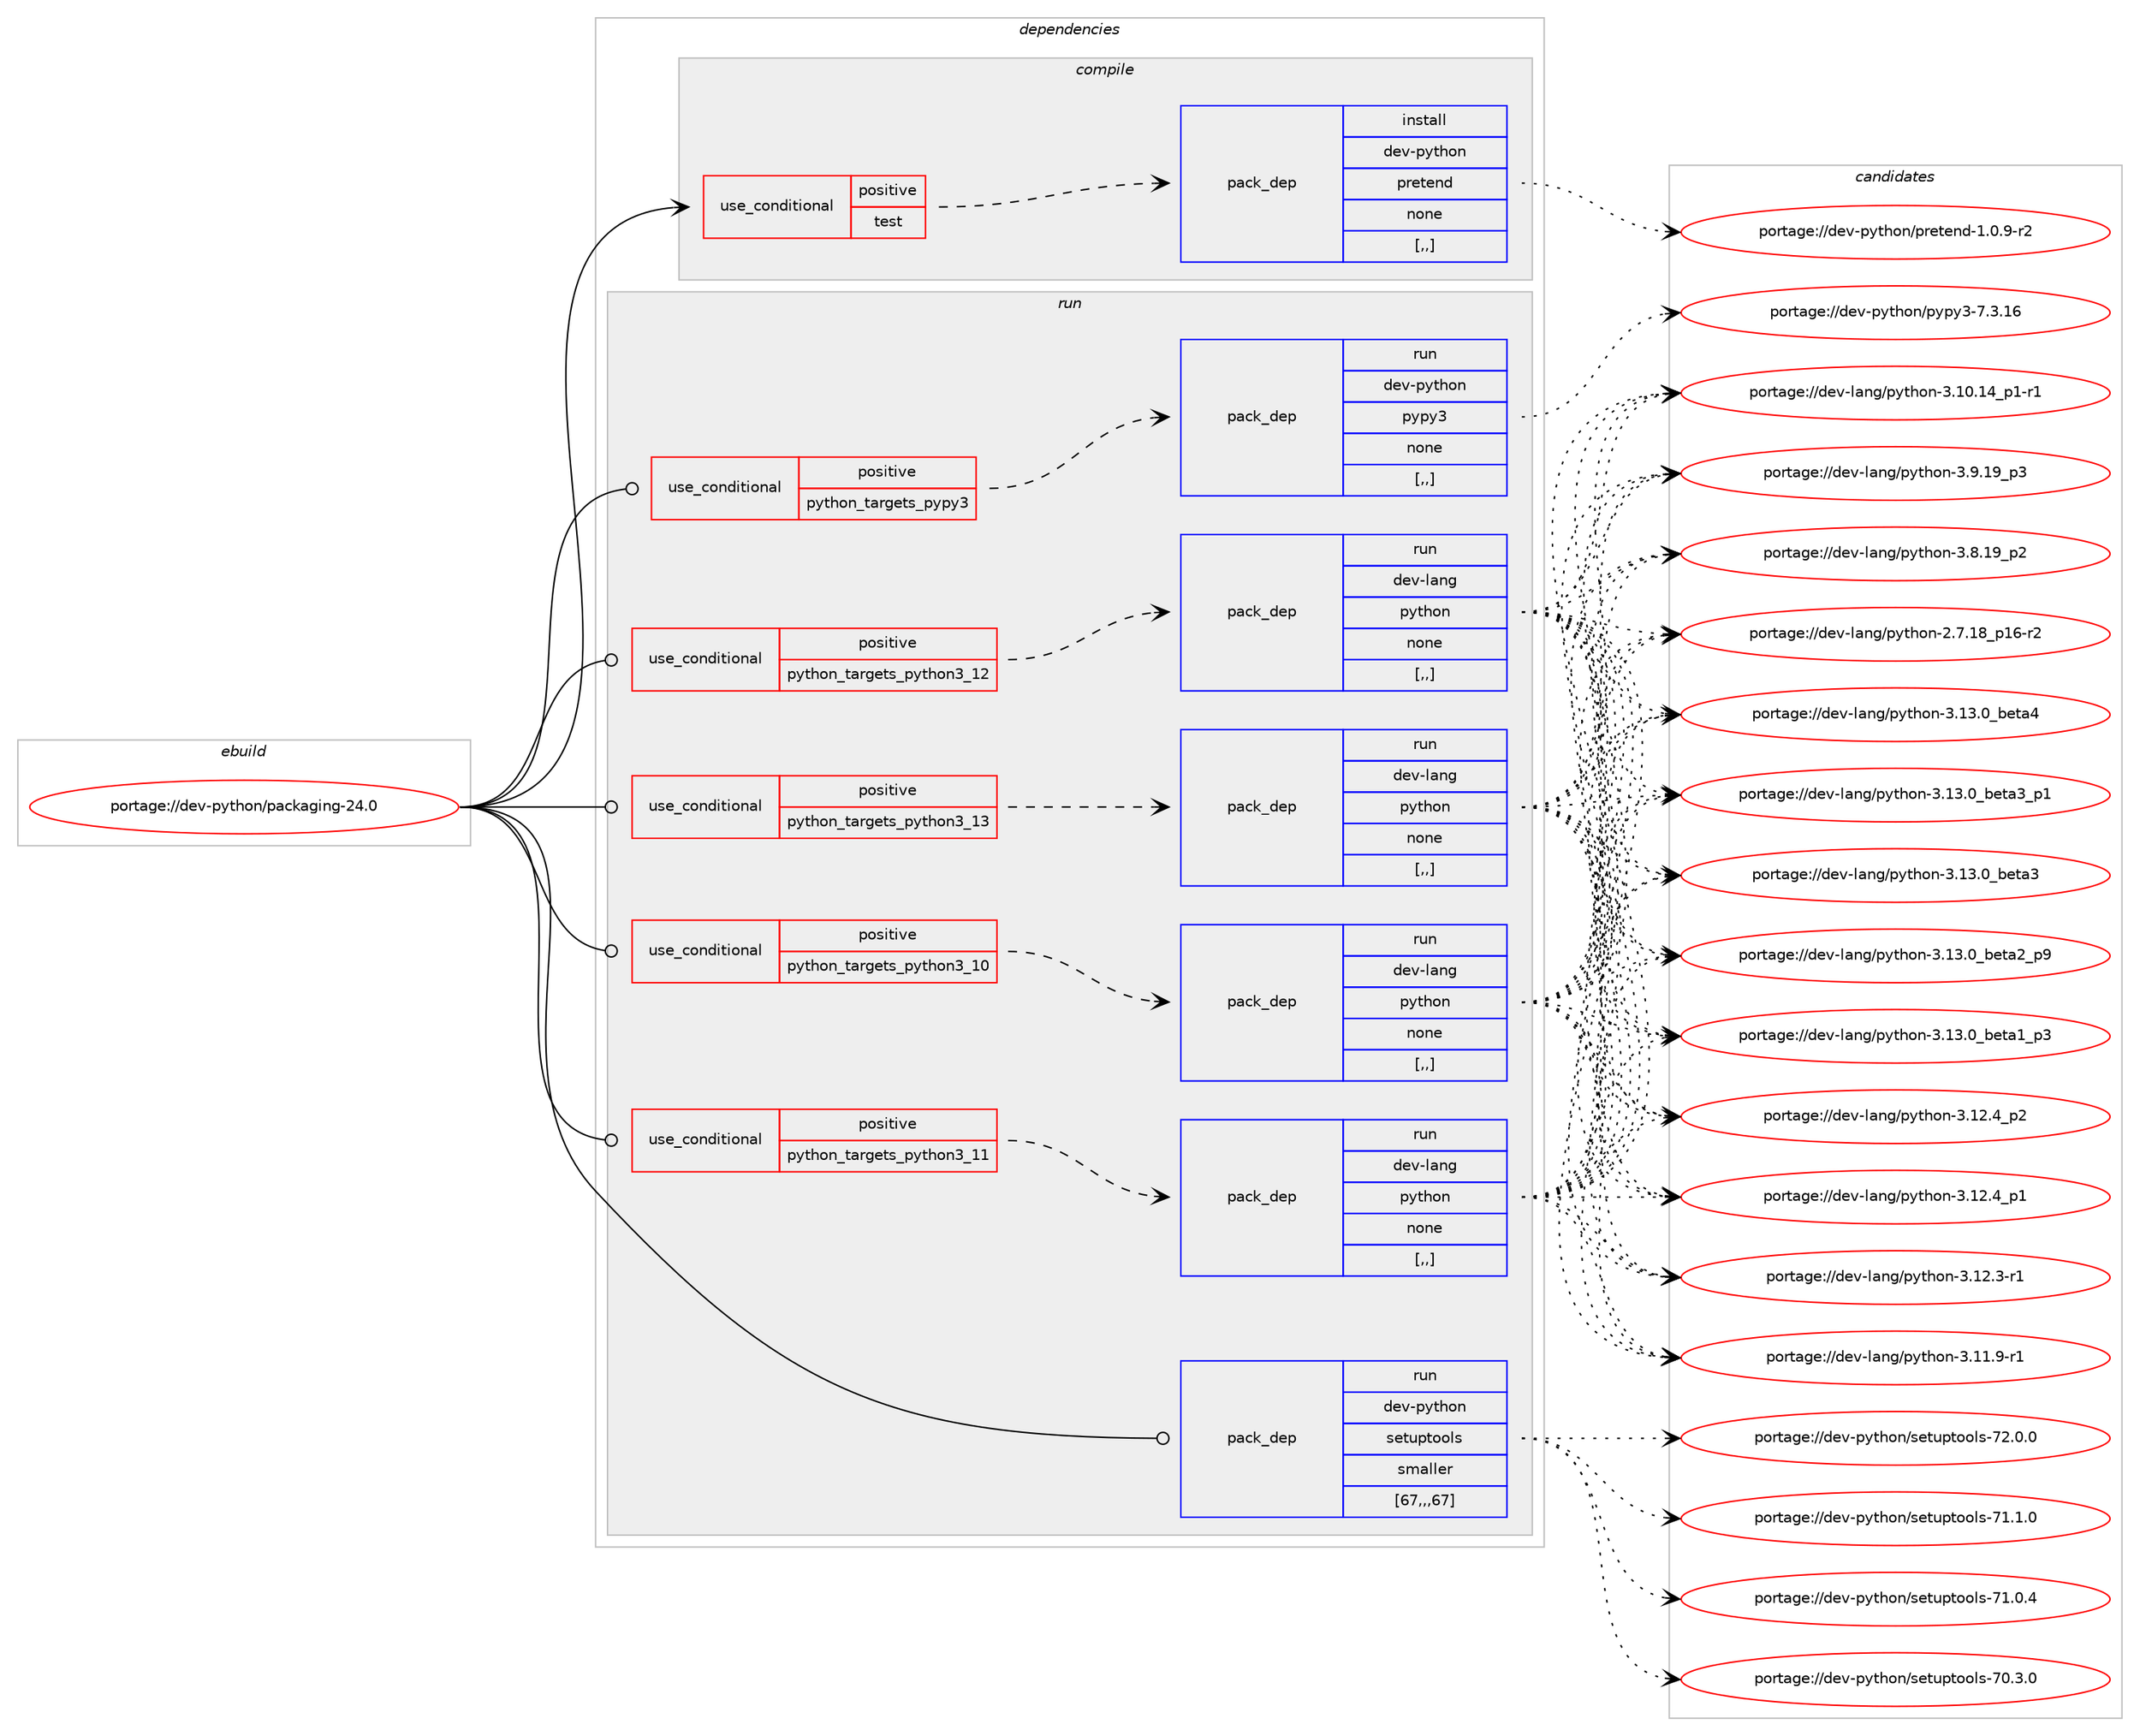 digraph prolog {

# *************
# Graph options
# *************

newrank=true;
concentrate=true;
compound=true;
graph [rankdir=LR,fontname=Helvetica,fontsize=10,ranksep=1.5];#, ranksep=2.5, nodesep=0.2];
edge  [arrowhead=vee];
node  [fontname=Helvetica,fontsize=10];

# **********
# The ebuild
# **********

subgraph cluster_leftcol {
color=gray;
label=<<i>ebuild</i>>;
id [label="portage://dev-python/packaging-24.0", color=red, width=4, href="../dev-python/packaging-24.0.svg"];
}

# ****************
# The dependencies
# ****************

subgraph cluster_midcol {
color=gray;
label=<<i>dependencies</i>>;
subgraph cluster_compile {
fillcolor="#eeeeee";
style=filled;
label=<<i>compile</i>>;
subgraph cond35615 {
dependency153467 [label=<<TABLE BORDER="0" CELLBORDER="1" CELLSPACING="0" CELLPADDING="4"><TR><TD ROWSPAN="3" CELLPADDING="10">use_conditional</TD></TR><TR><TD>positive</TD></TR><TR><TD>test</TD></TR></TABLE>>, shape=none, color=red];
subgraph pack116603 {
dependency153468 [label=<<TABLE BORDER="0" CELLBORDER="1" CELLSPACING="0" CELLPADDING="4" WIDTH="220"><TR><TD ROWSPAN="6" CELLPADDING="30">pack_dep</TD></TR><TR><TD WIDTH="110">install</TD></TR><TR><TD>dev-python</TD></TR><TR><TD>pretend</TD></TR><TR><TD>none</TD></TR><TR><TD>[,,]</TD></TR></TABLE>>, shape=none, color=blue];
}
dependency153467:e -> dependency153468:w [weight=20,style="dashed",arrowhead="vee"];
}
id:e -> dependency153467:w [weight=20,style="solid",arrowhead="vee"];
}
subgraph cluster_compileandrun {
fillcolor="#eeeeee";
style=filled;
label=<<i>compile and run</i>>;
}
subgraph cluster_run {
fillcolor="#eeeeee";
style=filled;
label=<<i>run</i>>;
subgraph cond35616 {
dependency153469 [label=<<TABLE BORDER="0" CELLBORDER="1" CELLSPACING="0" CELLPADDING="4"><TR><TD ROWSPAN="3" CELLPADDING="10">use_conditional</TD></TR><TR><TD>positive</TD></TR><TR><TD>python_targets_pypy3</TD></TR></TABLE>>, shape=none, color=red];
subgraph pack116604 {
dependency153470 [label=<<TABLE BORDER="0" CELLBORDER="1" CELLSPACING="0" CELLPADDING="4" WIDTH="220"><TR><TD ROWSPAN="6" CELLPADDING="30">pack_dep</TD></TR><TR><TD WIDTH="110">run</TD></TR><TR><TD>dev-python</TD></TR><TR><TD>pypy3</TD></TR><TR><TD>none</TD></TR><TR><TD>[,,]</TD></TR></TABLE>>, shape=none, color=blue];
}
dependency153469:e -> dependency153470:w [weight=20,style="dashed",arrowhead="vee"];
}
id:e -> dependency153469:w [weight=20,style="solid",arrowhead="odot"];
subgraph cond35617 {
dependency153471 [label=<<TABLE BORDER="0" CELLBORDER="1" CELLSPACING="0" CELLPADDING="4"><TR><TD ROWSPAN="3" CELLPADDING="10">use_conditional</TD></TR><TR><TD>positive</TD></TR><TR><TD>python_targets_python3_10</TD></TR></TABLE>>, shape=none, color=red];
subgraph pack116605 {
dependency153472 [label=<<TABLE BORDER="0" CELLBORDER="1" CELLSPACING="0" CELLPADDING="4" WIDTH="220"><TR><TD ROWSPAN="6" CELLPADDING="30">pack_dep</TD></TR><TR><TD WIDTH="110">run</TD></TR><TR><TD>dev-lang</TD></TR><TR><TD>python</TD></TR><TR><TD>none</TD></TR><TR><TD>[,,]</TD></TR></TABLE>>, shape=none, color=blue];
}
dependency153471:e -> dependency153472:w [weight=20,style="dashed",arrowhead="vee"];
}
id:e -> dependency153471:w [weight=20,style="solid",arrowhead="odot"];
subgraph cond35618 {
dependency153473 [label=<<TABLE BORDER="0" CELLBORDER="1" CELLSPACING="0" CELLPADDING="4"><TR><TD ROWSPAN="3" CELLPADDING="10">use_conditional</TD></TR><TR><TD>positive</TD></TR><TR><TD>python_targets_python3_11</TD></TR></TABLE>>, shape=none, color=red];
subgraph pack116606 {
dependency153474 [label=<<TABLE BORDER="0" CELLBORDER="1" CELLSPACING="0" CELLPADDING="4" WIDTH="220"><TR><TD ROWSPAN="6" CELLPADDING="30">pack_dep</TD></TR><TR><TD WIDTH="110">run</TD></TR><TR><TD>dev-lang</TD></TR><TR><TD>python</TD></TR><TR><TD>none</TD></TR><TR><TD>[,,]</TD></TR></TABLE>>, shape=none, color=blue];
}
dependency153473:e -> dependency153474:w [weight=20,style="dashed",arrowhead="vee"];
}
id:e -> dependency153473:w [weight=20,style="solid",arrowhead="odot"];
subgraph cond35619 {
dependency153475 [label=<<TABLE BORDER="0" CELLBORDER="1" CELLSPACING="0" CELLPADDING="4"><TR><TD ROWSPAN="3" CELLPADDING="10">use_conditional</TD></TR><TR><TD>positive</TD></TR><TR><TD>python_targets_python3_12</TD></TR></TABLE>>, shape=none, color=red];
subgraph pack116607 {
dependency153476 [label=<<TABLE BORDER="0" CELLBORDER="1" CELLSPACING="0" CELLPADDING="4" WIDTH="220"><TR><TD ROWSPAN="6" CELLPADDING="30">pack_dep</TD></TR><TR><TD WIDTH="110">run</TD></TR><TR><TD>dev-lang</TD></TR><TR><TD>python</TD></TR><TR><TD>none</TD></TR><TR><TD>[,,]</TD></TR></TABLE>>, shape=none, color=blue];
}
dependency153475:e -> dependency153476:w [weight=20,style="dashed",arrowhead="vee"];
}
id:e -> dependency153475:w [weight=20,style="solid",arrowhead="odot"];
subgraph cond35620 {
dependency153477 [label=<<TABLE BORDER="0" CELLBORDER="1" CELLSPACING="0" CELLPADDING="4"><TR><TD ROWSPAN="3" CELLPADDING="10">use_conditional</TD></TR><TR><TD>positive</TD></TR><TR><TD>python_targets_python3_13</TD></TR></TABLE>>, shape=none, color=red];
subgraph pack116608 {
dependency153478 [label=<<TABLE BORDER="0" CELLBORDER="1" CELLSPACING="0" CELLPADDING="4" WIDTH="220"><TR><TD ROWSPAN="6" CELLPADDING="30">pack_dep</TD></TR><TR><TD WIDTH="110">run</TD></TR><TR><TD>dev-lang</TD></TR><TR><TD>python</TD></TR><TR><TD>none</TD></TR><TR><TD>[,,]</TD></TR></TABLE>>, shape=none, color=blue];
}
dependency153477:e -> dependency153478:w [weight=20,style="dashed",arrowhead="vee"];
}
id:e -> dependency153477:w [weight=20,style="solid",arrowhead="odot"];
subgraph pack116609 {
dependency153479 [label=<<TABLE BORDER="0" CELLBORDER="1" CELLSPACING="0" CELLPADDING="4" WIDTH="220"><TR><TD ROWSPAN="6" CELLPADDING="30">pack_dep</TD></TR><TR><TD WIDTH="110">run</TD></TR><TR><TD>dev-python</TD></TR><TR><TD>setuptools</TD></TR><TR><TD>smaller</TD></TR><TR><TD>[67,,,67]</TD></TR></TABLE>>, shape=none, color=blue];
}
id:e -> dependency153479:w [weight=20,style="solid",arrowhead="odot"];
}
}

# **************
# The candidates
# **************

subgraph cluster_choices {
rank=same;
color=gray;
label=<<i>candidates</i>>;

subgraph choice116603 {
color=black;
nodesep=1;
choice10010111845112121116104111110471121141011161011101004549464846574511450 [label="portage://dev-python/pretend-1.0.9-r2", color=red, width=4,href="../dev-python/pretend-1.0.9-r2.svg"];
dependency153468:e -> choice10010111845112121116104111110471121141011161011101004549464846574511450:w [style=dotted,weight="100"];
}
subgraph choice116604 {
color=black;
nodesep=1;
choice10010111845112121116104111110471121211121215145554651464954 [label="portage://dev-python/pypy3-7.3.16", color=red, width=4,href="../dev-python/pypy3-7.3.16.svg"];
dependency153470:e -> choice10010111845112121116104111110471121211121215145554651464954:w [style=dotted,weight="100"];
}
subgraph choice116605 {
color=black;
nodesep=1;
choice1001011184510897110103471121211161041111104551464951464895981011169752 [label="portage://dev-lang/python-3.13.0_beta4", color=red, width=4,href="../dev-lang/python-3.13.0_beta4.svg"];
choice10010111845108971101034711212111610411111045514649514648959810111697519511249 [label="portage://dev-lang/python-3.13.0_beta3_p1", color=red, width=4,href="../dev-lang/python-3.13.0_beta3_p1.svg"];
choice1001011184510897110103471121211161041111104551464951464895981011169751 [label="portage://dev-lang/python-3.13.0_beta3", color=red, width=4,href="../dev-lang/python-3.13.0_beta3.svg"];
choice10010111845108971101034711212111610411111045514649514648959810111697509511257 [label="portage://dev-lang/python-3.13.0_beta2_p9", color=red, width=4,href="../dev-lang/python-3.13.0_beta2_p9.svg"];
choice10010111845108971101034711212111610411111045514649514648959810111697499511251 [label="portage://dev-lang/python-3.13.0_beta1_p3", color=red, width=4,href="../dev-lang/python-3.13.0_beta1_p3.svg"];
choice100101118451089711010347112121116104111110455146495046529511250 [label="portage://dev-lang/python-3.12.4_p2", color=red, width=4,href="../dev-lang/python-3.12.4_p2.svg"];
choice100101118451089711010347112121116104111110455146495046529511249 [label="portage://dev-lang/python-3.12.4_p1", color=red, width=4,href="../dev-lang/python-3.12.4_p1.svg"];
choice100101118451089711010347112121116104111110455146495046514511449 [label="portage://dev-lang/python-3.12.3-r1", color=red, width=4,href="../dev-lang/python-3.12.3-r1.svg"];
choice100101118451089711010347112121116104111110455146494946574511449 [label="portage://dev-lang/python-3.11.9-r1", color=red, width=4,href="../dev-lang/python-3.11.9-r1.svg"];
choice100101118451089711010347112121116104111110455146494846495295112494511449 [label="portage://dev-lang/python-3.10.14_p1-r1", color=red, width=4,href="../dev-lang/python-3.10.14_p1-r1.svg"];
choice100101118451089711010347112121116104111110455146574649579511251 [label="portage://dev-lang/python-3.9.19_p3", color=red, width=4,href="../dev-lang/python-3.9.19_p3.svg"];
choice100101118451089711010347112121116104111110455146564649579511250 [label="portage://dev-lang/python-3.8.19_p2", color=red, width=4,href="../dev-lang/python-3.8.19_p2.svg"];
choice100101118451089711010347112121116104111110455046554649569511249544511450 [label="portage://dev-lang/python-2.7.18_p16-r2", color=red, width=4,href="../dev-lang/python-2.7.18_p16-r2.svg"];
dependency153472:e -> choice1001011184510897110103471121211161041111104551464951464895981011169752:w [style=dotted,weight="100"];
dependency153472:e -> choice10010111845108971101034711212111610411111045514649514648959810111697519511249:w [style=dotted,weight="100"];
dependency153472:e -> choice1001011184510897110103471121211161041111104551464951464895981011169751:w [style=dotted,weight="100"];
dependency153472:e -> choice10010111845108971101034711212111610411111045514649514648959810111697509511257:w [style=dotted,weight="100"];
dependency153472:e -> choice10010111845108971101034711212111610411111045514649514648959810111697499511251:w [style=dotted,weight="100"];
dependency153472:e -> choice100101118451089711010347112121116104111110455146495046529511250:w [style=dotted,weight="100"];
dependency153472:e -> choice100101118451089711010347112121116104111110455146495046529511249:w [style=dotted,weight="100"];
dependency153472:e -> choice100101118451089711010347112121116104111110455146495046514511449:w [style=dotted,weight="100"];
dependency153472:e -> choice100101118451089711010347112121116104111110455146494946574511449:w [style=dotted,weight="100"];
dependency153472:e -> choice100101118451089711010347112121116104111110455146494846495295112494511449:w [style=dotted,weight="100"];
dependency153472:e -> choice100101118451089711010347112121116104111110455146574649579511251:w [style=dotted,weight="100"];
dependency153472:e -> choice100101118451089711010347112121116104111110455146564649579511250:w [style=dotted,weight="100"];
dependency153472:e -> choice100101118451089711010347112121116104111110455046554649569511249544511450:w [style=dotted,weight="100"];
}
subgraph choice116606 {
color=black;
nodesep=1;
choice1001011184510897110103471121211161041111104551464951464895981011169752 [label="portage://dev-lang/python-3.13.0_beta4", color=red, width=4,href="../dev-lang/python-3.13.0_beta4.svg"];
choice10010111845108971101034711212111610411111045514649514648959810111697519511249 [label="portage://dev-lang/python-3.13.0_beta3_p1", color=red, width=4,href="../dev-lang/python-3.13.0_beta3_p1.svg"];
choice1001011184510897110103471121211161041111104551464951464895981011169751 [label="portage://dev-lang/python-3.13.0_beta3", color=red, width=4,href="../dev-lang/python-3.13.0_beta3.svg"];
choice10010111845108971101034711212111610411111045514649514648959810111697509511257 [label="portage://dev-lang/python-3.13.0_beta2_p9", color=red, width=4,href="../dev-lang/python-3.13.0_beta2_p9.svg"];
choice10010111845108971101034711212111610411111045514649514648959810111697499511251 [label="portage://dev-lang/python-3.13.0_beta1_p3", color=red, width=4,href="../dev-lang/python-3.13.0_beta1_p3.svg"];
choice100101118451089711010347112121116104111110455146495046529511250 [label="portage://dev-lang/python-3.12.4_p2", color=red, width=4,href="../dev-lang/python-3.12.4_p2.svg"];
choice100101118451089711010347112121116104111110455146495046529511249 [label="portage://dev-lang/python-3.12.4_p1", color=red, width=4,href="../dev-lang/python-3.12.4_p1.svg"];
choice100101118451089711010347112121116104111110455146495046514511449 [label="portage://dev-lang/python-3.12.3-r1", color=red, width=4,href="../dev-lang/python-3.12.3-r1.svg"];
choice100101118451089711010347112121116104111110455146494946574511449 [label="portage://dev-lang/python-3.11.9-r1", color=red, width=4,href="../dev-lang/python-3.11.9-r1.svg"];
choice100101118451089711010347112121116104111110455146494846495295112494511449 [label="portage://dev-lang/python-3.10.14_p1-r1", color=red, width=4,href="../dev-lang/python-3.10.14_p1-r1.svg"];
choice100101118451089711010347112121116104111110455146574649579511251 [label="portage://dev-lang/python-3.9.19_p3", color=red, width=4,href="../dev-lang/python-3.9.19_p3.svg"];
choice100101118451089711010347112121116104111110455146564649579511250 [label="portage://dev-lang/python-3.8.19_p2", color=red, width=4,href="../dev-lang/python-3.8.19_p2.svg"];
choice100101118451089711010347112121116104111110455046554649569511249544511450 [label="portage://dev-lang/python-2.7.18_p16-r2", color=red, width=4,href="../dev-lang/python-2.7.18_p16-r2.svg"];
dependency153474:e -> choice1001011184510897110103471121211161041111104551464951464895981011169752:w [style=dotted,weight="100"];
dependency153474:e -> choice10010111845108971101034711212111610411111045514649514648959810111697519511249:w [style=dotted,weight="100"];
dependency153474:e -> choice1001011184510897110103471121211161041111104551464951464895981011169751:w [style=dotted,weight="100"];
dependency153474:e -> choice10010111845108971101034711212111610411111045514649514648959810111697509511257:w [style=dotted,weight="100"];
dependency153474:e -> choice10010111845108971101034711212111610411111045514649514648959810111697499511251:w [style=dotted,weight="100"];
dependency153474:e -> choice100101118451089711010347112121116104111110455146495046529511250:w [style=dotted,weight="100"];
dependency153474:e -> choice100101118451089711010347112121116104111110455146495046529511249:w [style=dotted,weight="100"];
dependency153474:e -> choice100101118451089711010347112121116104111110455146495046514511449:w [style=dotted,weight="100"];
dependency153474:e -> choice100101118451089711010347112121116104111110455146494946574511449:w [style=dotted,weight="100"];
dependency153474:e -> choice100101118451089711010347112121116104111110455146494846495295112494511449:w [style=dotted,weight="100"];
dependency153474:e -> choice100101118451089711010347112121116104111110455146574649579511251:w [style=dotted,weight="100"];
dependency153474:e -> choice100101118451089711010347112121116104111110455146564649579511250:w [style=dotted,weight="100"];
dependency153474:e -> choice100101118451089711010347112121116104111110455046554649569511249544511450:w [style=dotted,weight="100"];
}
subgraph choice116607 {
color=black;
nodesep=1;
choice1001011184510897110103471121211161041111104551464951464895981011169752 [label="portage://dev-lang/python-3.13.0_beta4", color=red, width=4,href="../dev-lang/python-3.13.0_beta4.svg"];
choice10010111845108971101034711212111610411111045514649514648959810111697519511249 [label="portage://dev-lang/python-3.13.0_beta3_p1", color=red, width=4,href="../dev-lang/python-3.13.0_beta3_p1.svg"];
choice1001011184510897110103471121211161041111104551464951464895981011169751 [label="portage://dev-lang/python-3.13.0_beta3", color=red, width=4,href="../dev-lang/python-3.13.0_beta3.svg"];
choice10010111845108971101034711212111610411111045514649514648959810111697509511257 [label="portage://dev-lang/python-3.13.0_beta2_p9", color=red, width=4,href="../dev-lang/python-3.13.0_beta2_p9.svg"];
choice10010111845108971101034711212111610411111045514649514648959810111697499511251 [label="portage://dev-lang/python-3.13.0_beta1_p3", color=red, width=4,href="../dev-lang/python-3.13.0_beta1_p3.svg"];
choice100101118451089711010347112121116104111110455146495046529511250 [label="portage://dev-lang/python-3.12.4_p2", color=red, width=4,href="../dev-lang/python-3.12.4_p2.svg"];
choice100101118451089711010347112121116104111110455146495046529511249 [label="portage://dev-lang/python-3.12.4_p1", color=red, width=4,href="../dev-lang/python-3.12.4_p1.svg"];
choice100101118451089711010347112121116104111110455146495046514511449 [label="portage://dev-lang/python-3.12.3-r1", color=red, width=4,href="../dev-lang/python-3.12.3-r1.svg"];
choice100101118451089711010347112121116104111110455146494946574511449 [label="portage://dev-lang/python-3.11.9-r1", color=red, width=4,href="../dev-lang/python-3.11.9-r1.svg"];
choice100101118451089711010347112121116104111110455146494846495295112494511449 [label="portage://dev-lang/python-3.10.14_p1-r1", color=red, width=4,href="../dev-lang/python-3.10.14_p1-r1.svg"];
choice100101118451089711010347112121116104111110455146574649579511251 [label="portage://dev-lang/python-3.9.19_p3", color=red, width=4,href="../dev-lang/python-3.9.19_p3.svg"];
choice100101118451089711010347112121116104111110455146564649579511250 [label="portage://dev-lang/python-3.8.19_p2", color=red, width=4,href="../dev-lang/python-3.8.19_p2.svg"];
choice100101118451089711010347112121116104111110455046554649569511249544511450 [label="portage://dev-lang/python-2.7.18_p16-r2", color=red, width=4,href="../dev-lang/python-2.7.18_p16-r2.svg"];
dependency153476:e -> choice1001011184510897110103471121211161041111104551464951464895981011169752:w [style=dotted,weight="100"];
dependency153476:e -> choice10010111845108971101034711212111610411111045514649514648959810111697519511249:w [style=dotted,weight="100"];
dependency153476:e -> choice1001011184510897110103471121211161041111104551464951464895981011169751:w [style=dotted,weight="100"];
dependency153476:e -> choice10010111845108971101034711212111610411111045514649514648959810111697509511257:w [style=dotted,weight="100"];
dependency153476:e -> choice10010111845108971101034711212111610411111045514649514648959810111697499511251:w [style=dotted,weight="100"];
dependency153476:e -> choice100101118451089711010347112121116104111110455146495046529511250:w [style=dotted,weight="100"];
dependency153476:e -> choice100101118451089711010347112121116104111110455146495046529511249:w [style=dotted,weight="100"];
dependency153476:e -> choice100101118451089711010347112121116104111110455146495046514511449:w [style=dotted,weight="100"];
dependency153476:e -> choice100101118451089711010347112121116104111110455146494946574511449:w [style=dotted,weight="100"];
dependency153476:e -> choice100101118451089711010347112121116104111110455146494846495295112494511449:w [style=dotted,weight="100"];
dependency153476:e -> choice100101118451089711010347112121116104111110455146574649579511251:w [style=dotted,weight="100"];
dependency153476:e -> choice100101118451089711010347112121116104111110455146564649579511250:w [style=dotted,weight="100"];
dependency153476:e -> choice100101118451089711010347112121116104111110455046554649569511249544511450:w [style=dotted,weight="100"];
}
subgraph choice116608 {
color=black;
nodesep=1;
choice1001011184510897110103471121211161041111104551464951464895981011169752 [label="portage://dev-lang/python-3.13.0_beta4", color=red, width=4,href="../dev-lang/python-3.13.0_beta4.svg"];
choice10010111845108971101034711212111610411111045514649514648959810111697519511249 [label="portage://dev-lang/python-3.13.0_beta3_p1", color=red, width=4,href="../dev-lang/python-3.13.0_beta3_p1.svg"];
choice1001011184510897110103471121211161041111104551464951464895981011169751 [label="portage://dev-lang/python-3.13.0_beta3", color=red, width=4,href="../dev-lang/python-3.13.0_beta3.svg"];
choice10010111845108971101034711212111610411111045514649514648959810111697509511257 [label="portage://dev-lang/python-3.13.0_beta2_p9", color=red, width=4,href="../dev-lang/python-3.13.0_beta2_p9.svg"];
choice10010111845108971101034711212111610411111045514649514648959810111697499511251 [label="portage://dev-lang/python-3.13.0_beta1_p3", color=red, width=4,href="../dev-lang/python-3.13.0_beta1_p3.svg"];
choice100101118451089711010347112121116104111110455146495046529511250 [label="portage://dev-lang/python-3.12.4_p2", color=red, width=4,href="../dev-lang/python-3.12.4_p2.svg"];
choice100101118451089711010347112121116104111110455146495046529511249 [label="portage://dev-lang/python-3.12.4_p1", color=red, width=4,href="../dev-lang/python-3.12.4_p1.svg"];
choice100101118451089711010347112121116104111110455146495046514511449 [label="portage://dev-lang/python-3.12.3-r1", color=red, width=4,href="../dev-lang/python-3.12.3-r1.svg"];
choice100101118451089711010347112121116104111110455146494946574511449 [label="portage://dev-lang/python-3.11.9-r1", color=red, width=4,href="../dev-lang/python-3.11.9-r1.svg"];
choice100101118451089711010347112121116104111110455146494846495295112494511449 [label="portage://dev-lang/python-3.10.14_p1-r1", color=red, width=4,href="../dev-lang/python-3.10.14_p1-r1.svg"];
choice100101118451089711010347112121116104111110455146574649579511251 [label="portage://dev-lang/python-3.9.19_p3", color=red, width=4,href="../dev-lang/python-3.9.19_p3.svg"];
choice100101118451089711010347112121116104111110455146564649579511250 [label="portage://dev-lang/python-3.8.19_p2", color=red, width=4,href="../dev-lang/python-3.8.19_p2.svg"];
choice100101118451089711010347112121116104111110455046554649569511249544511450 [label="portage://dev-lang/python-2.7.18_p16-r2", color=red, width=4,href="../dev-lang/python-2.7.18_p16-r2.svg"];
dependency153478:e -> choice1001011184510897110103471121211161041111104551464951464895981011169752:w [style=dotted,weight="100"];
dependency153478:e -> choice10010111845108971101034711212111610411111045514649514648959810111697519511249:w [style=dotted,weight="100"];
dependency153478:e -> choice1001011184510897110103471121211161041111104551464951464895981011169751:w [style=dotted,weight="100"];
dependency153478:e -> choice10010111845108971101034711212111610411111045514649514648959810111697509511257:w [style=dotted,weight="100"];
dependency153478:e -> choice10010111845108971101034711212111610411111045514649514648959810111697499511251:w [style=dotted,weight="100"];
dependency153478:e -> choice100101118451089711010347112121116104111110455146495046529511250:w [style=dotted,weight="100"];
dependency153478:e -> choice100101118451089711010347112121116104111110455146495046529511249:w [style=dotted,weight="100"];
dependency153478:e -> choice100101118451089711010347112121116104111110455146495046514511449:w [style=dotted,weight="100"];
dependency153478:e -> choice100101118451089711010347112121116104111110455146494946574511449:w [style=dotted,weight="100"];
dependency153478:e -> choice100101118451089711010347112121116104111110455146494846495295112494511449:w [style=dotted,weight="100"];
dependency153478:e -> choice100101118451089711010347112121116104111110455146574649579511251:w [style=dotted,weight="100"];
dependency153478:e -> choice100101118451089711010347112121116104111110455146564649579511250:w [style=dotted,weight="100"];
dependency153478:e -> choice100101118451089711010347112121116104111110455046554649569511249544511450:w [style=dotted,weight="100"];
}
subgraph choice116609 {
color=black;
nodesep=1;
choice100101118451121211161041111104711510111611711211611111110811545555046484648 [label="portage://dev-python/setuptools-72.0.0", color=red, width=4,href="../dev-python/setuptools-72.0.0.svg"];
choice100101118451121211161041111104711510111611711211611111110811545554946494648 [label="portage://dev-python/setuptools-71.1.0", color=red, width=4,href="../dev-python/setuptools-71.1.0.svg"];
choice100101118451121211161041111104711510111611711211611111110811545554946484652 [label="portage://dev-python/setuptools-71.0.4", color=red, width=4,href="../dev-python/setuptools-71.0.4.svg"];
choice100101118451121211161041111104711510111611711211611111110811545554846514648 [label="portage://dev-python/setuptools-70.3.0", color=red, width=4,href="../dev-python/setuptools-70.3.0.svg"];
dependency153479:e -> choice100101118451121211161041111104711510111611711211611111110811545555046484648:w [style=dotted,weight="100"];
dependency153479:e -> choice100101118451121211161041111104711510111611711211611111110811545554946494648:w [style=dotted,weight="100"];
dependency153479:e -> choice100101118451121211161041111104711510111611711211611111110811545554946484652:w [style=dotted,weight="100"];
dependency153479:e -> choice100101118451121211161041111104711510111611711211611111110811545554846514648:w [style=dotted,weight="100"];
}
}

}
